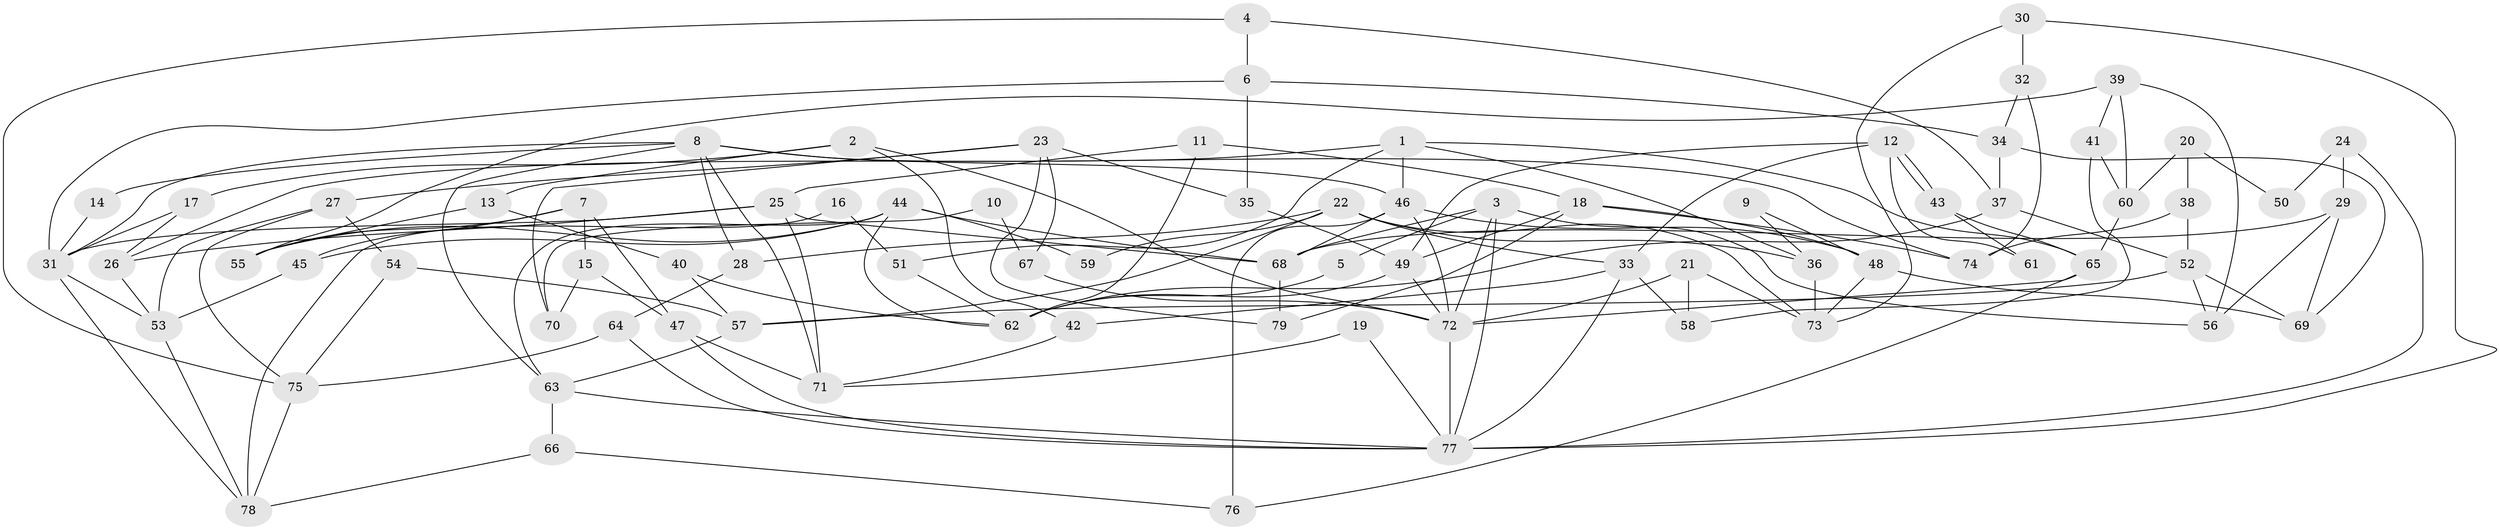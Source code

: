 // Generated by graph-tools (version 1.1) at 2025/26/03/09/25 03:26:22]
// undirected, 79 vertices, 158 edges
graph export_dot {
graph [start="1"]
  node [color=gray90,style=filled];
  1;
  2;
  3;
  4;
  5;
  6;
  7;
  8;
  9;
  10;
  11;
  12;
  13;
  14;
  15;
  16;
  17;
  18;
  19;
  20;
  21;
  22;
  23;
  24;
  25;
  26;
  27;
  28;
  29;
  30;
  31;
  32;
  33;
  34;
  35;
  36;
  37;
  38;
  39;
  40;
  41;
  42;
  43;
  44;
  45;
  46;
  47;
  48;
  49;
  50;
  51;
  52;
  53;
  54;
  55;
  56;
  57;
  58;
  59;
  60;
  61;
  62;
  63;
  64;
  65;
  66;
  67;
  68;
  69;
  70;
  71;
  72;
  73;
  74;
  75;
  76;
  77;
  78;
  79;
  1 -- 26;
  1 -- 65;
  1 -- 36;
  1 -- 46;
  1 -- 51;
  2 -- 42;
  2 -- 72;
  2 -- 13;
  2 -- 17;
  3 -- 77;
  3 -- 68;
  3 -- 5;
  3 -- 56;
  3 -- 72;
  4 -- 37;
  4 -- 75;
  4 -- 6;
  5 -- 62;
  6 -- 31;
  6 -- 34;
  6 -- 35;
  7 -- 55;
  7 -- 47;
  7 -- 15;
  7 -- 45;
  8 -- 28;
  8 -- 46;
  8 -- 14;
  8 -- 31;
  8 -- 63;
  8 -- 71;
  8 -- 74;
  9 -- 48;
  9 -- 36;
  10 -- 67;
  10 -- 70;
  11 -- 25;
  11 -- 62;
  11 -- 18;
  12 -- 49;
  12 -- 43;
  12 -- 43;
  12 -- 33;
  12 -- 61;
  13 -- 55;
  13 -- 40;
  14 -- 31;
  15 -- 47;
  15 -- 70;
  16 -- 51;
  16 -- 78;
  17 -- 26;
  17 -- 31;
  18 -- 49;
  18 -- 48;
  18 -- 74;
  18 -- 79;
  19 -- 77;
  19 -- 71;
  20 -- 60;
  20 -- 38;
  20 -- 50;
  21 -- 73;
  21 -- 72;
  21 -- 58;
  22 -- 33;
  22 -- 36;
  22 -- 28;
  22 -- 57;
  22 -- 59;
  22 -- 73;
  23 -- 35;
  23 -- 79;
  23 -- 27;
  23 -- 67;
  23 -- 70;
  24 -- 77;
  24 -- 29;
  24 -- 50;
  25 -- 68;
  25 -- 31;
  25 -- 26;
  25 -- 71;
  26 -- 53;
  27 -- 54;
  27 -- 53;
  27 -- 75;
  28 -- 64;
  29 -- 69;
  29 -- 68;
  29 -- 56;
  30 -- 77;
  30 -- 32;
  30 -- 73;
  31 -- 53;
  31 -- 78;
  32 -- 34;
  32 -- 74;
  33 -- 77;
  33 -- 42;
  33 -- 58;
  34 -- 37;
  34 -- 69;
  35 -- 49;
  36 -- 73;
  37 -- 62;
  37 -- 52;
  38 -- 74;
  38 -- 52;
  39 -- 41;
  39 -- 56;
  39 -- 55;
  39 -- 60;
  40 -- 57;
  40 -- 62;
  41 -- 60;
  41 -- 58;
  42 -- 71;
  43 -- 65;
  43 -- 61;
  44 -- 45;
  44 -- 63;
  44 -- 55;
  44 -- 59;
  44 -- 62;
  44 -- 68;
  45 -- 53;
  46 -- 48;
  46 -- 68;
  46 -- 72;
  46 -- 76;
  47 -- 71;
  47 -- 77;
  48 -- 73;
  48 -- 69;
  49 -- 62;
  49 -- 72;
  51 -- 62;
  52 -- 69;
  52 -- 56;
  52 -- 57;
  53 -- 78;
  54 -- 75;
  54 -- 57;
  57 -- 63;
  60 -- 65;
  63 -- 66;
  63 -- 77;
  64 -- 77;
  64 -- 75;
  65 -- 72;
  65 -- 76;
  66 -- 78;
  66 -- 76;
  67 -- 72;
  68 -- 79;
  72 -- 77;
  75 -- 78;
}

